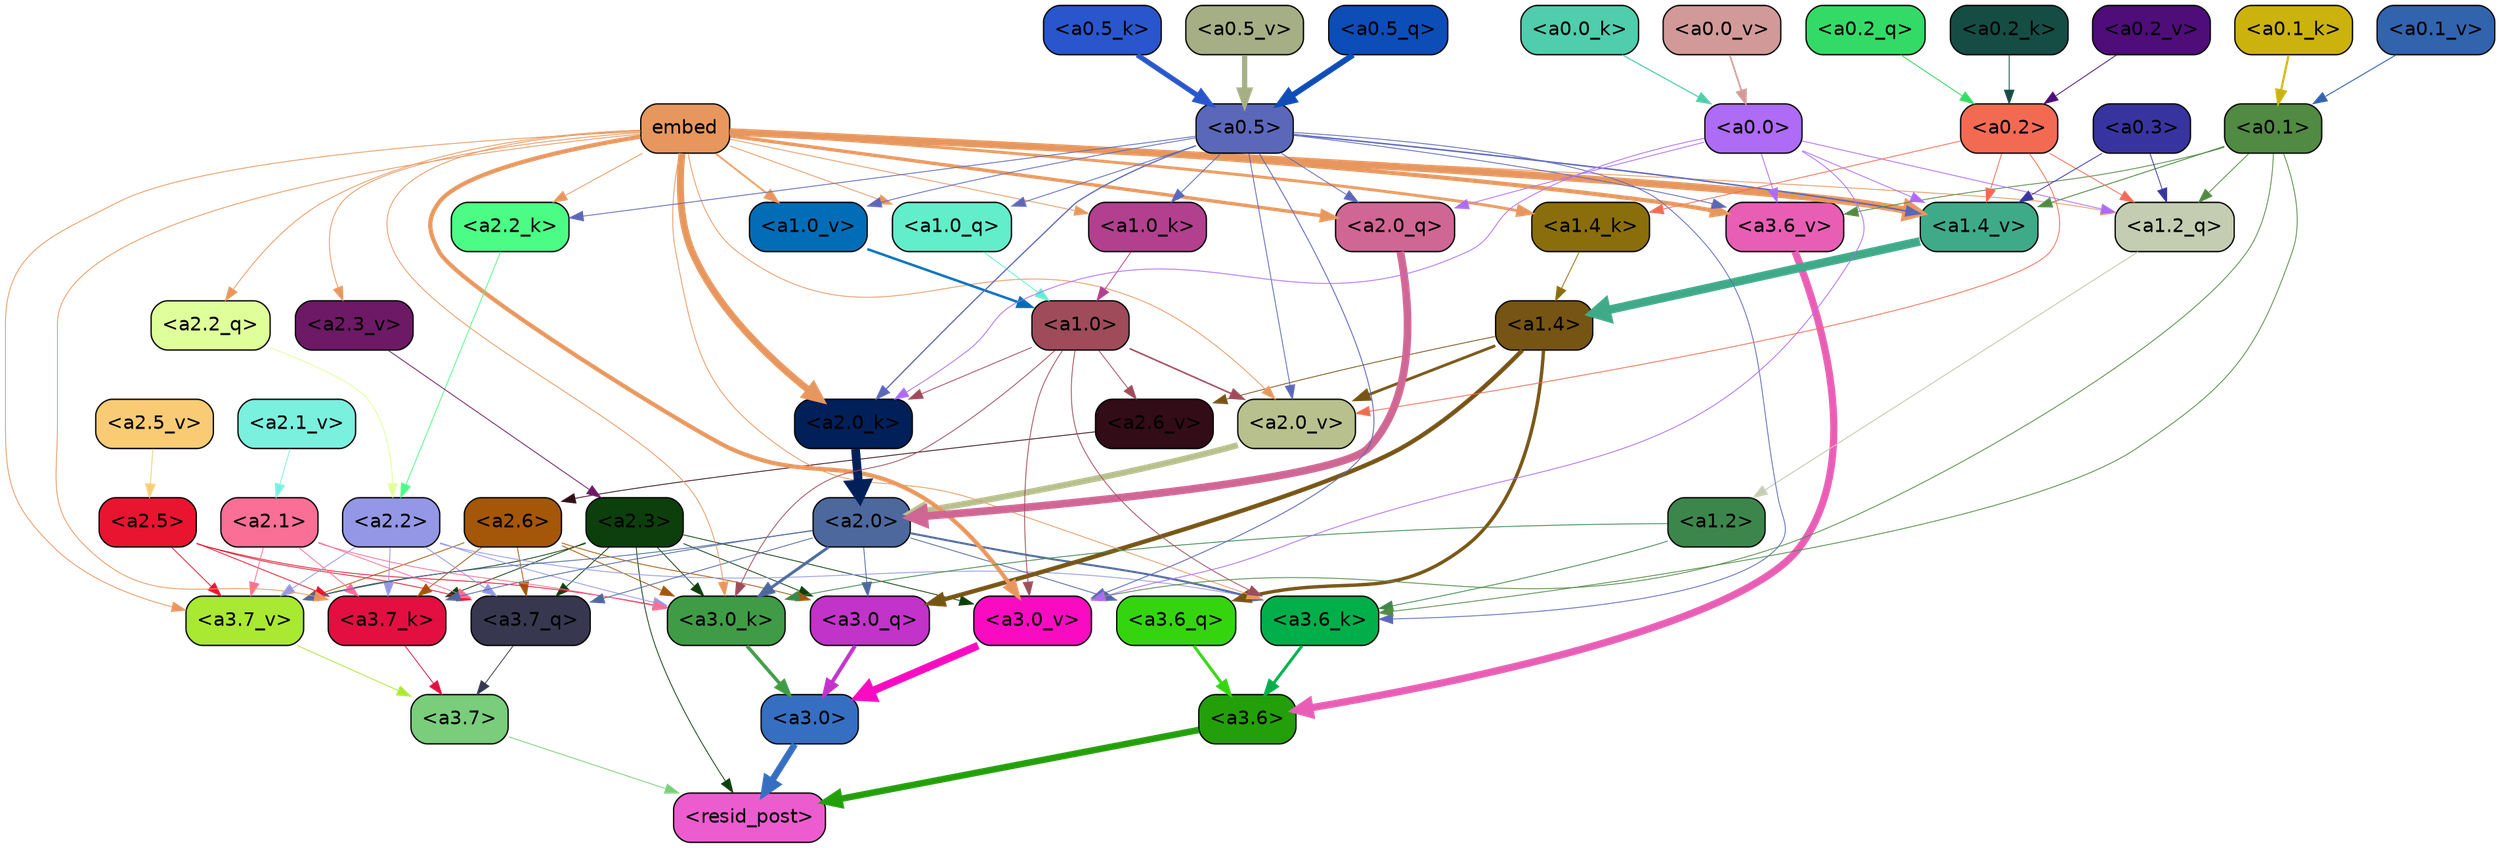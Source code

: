 strict digraph "" {
	graph [bgcolor=transparent,
		layout=dot,
		overlap=false,
		splines=true
	];
	"<a3.7>"	[color=black,
		fillcolor="#79cd7b",
		fontname=Helvetica,
		shape=box,
		style="filled, rounded"];
	"<resid_post>"	[color=black,
		fillcolor="#ec5ccf",
		fontname=Helvetica,
		shape=box,
		style="filled, rounded"];
	"<a3.7>" -> "<resid_post>"	[color="#79cd7b",
		penwidth=0.6];
	"<a3.6>"	[color=black,
		fillcolor="#239f0a",
		fontname=Helvetica,
		shape=box,
		style="filled, rounded"];
	"<a3.6>" -> "<resid_post>"	[color="#239f0a",
		penwidth=4.7534414529800415];
	"<a3.0>"	[color=black,
		fillcolor="#366fc1",
		fontname=Helvetica,
		shape=box,
		style="filled, rounded"];
	"<a3.0>" -> "<resid_post>"	[color="#366fc1",
		penwidth=4.898576855659485];
	"<a2.3>"	[color=black,
		fillcolor="#0d3f0c",
		fontname=Helvetica,
		shape=box,
		style="filled, rounded"];
	"<a2.3>" -> "<resid_post>"	[color="#0d3f0c",
		penwidth=0.6];
	"<a3.7_q>"	[color=black,
		fillcolor="#383750",
		fontname=Helvetica,
		shape=box,
		style="filled, rounded"];
	"<a2.3>" -> "<a3.7_q>"	[color="#0d3f0c",
		penwidth=0.6];
	"<a3.0_q>"	[color=black,
		fillcolor="#c133c9",
		fontname=Helvetica,
		shape=box,
		style="filled, rounded"];
	"<a2.3>" -> "<a3.0_q>"	[color="#0d3f0c",
		penwidth=0.6];
	"<a3.7_k>"	[color=black,
		fillcolor="#e20f40",
		fontname=Helvetica,
		shape=box,
		style="filled, rounded"];
	"<a2.3>" -> "<a3.7_k>"	[color="#0d3f0c",
		penwidth=0.6];
	"<a3.0_k>"	[color=black,
		fillcolor="#409b47",
		fontname=Helvetica,
		shape=box,
		style="filled, rounded"];
	"<a2.3>" -> "<a3.0_k>"	[color="#0d3f0c",
		penwidth=0.6];
	"<a3.7_v>"	[color=black,
		fillcolor="#a9e931",
		fontname=Helvetica,
		shape=box,
		style="filled, rounded"];
	"<a2.3>" -> "<a3.7_v>"	[color="#0d3f0c",
		penwidth=0.6];
	"<a3.0_v>"	[color=black,
		fillcolor="#f90bc1",
		fontname=Helvetica,
		shape=box,
		style="filled, rounded"];
	"<a2.3>" -> "<a3.0_v>"	[color="#0d3f0c",
		penwidth=0.6];
	"<a3.7_q>" -> "<a3.7>"	[color="#383750",
		penwidth=0.6];
	"<a3.6_q>"	[color=black,
		fillcolor="#34d50f",
		fontname=Helvetica,
		shape=box,
		style="filled, rounded"];
	"<a3.6_q>" -> "<a3.6>"	[color="#34d50f",
		penwidth=2.160832464694977];
	"<a3.0_q>" -> "<a3.0>"	[color="#c133c9",
		penwidth=2.870753765106201];
	"<a3.7_k>" -> "<a3.7>"	[color="#e20f40",
		penwidth=0.6];
	"<a3.6_k>"	[color=black,
		fillcolor="#01af4a",
		fontname=Helvetica,
		shape=box,
		style="filled, rounded"];
	"<a3.6_k>" -> "<a3.6>"	[color="#01af4a",
		penwidth=2.13908451795578];
	"<a3.0_k>" -> "<a3.0>"	[color="#409b47",
		penwidth=2.520303964614868];
	"<a3.7_v>" -> "<a3.7>"	[color="#a9e931",
		penwidth=0.6];
	"<a3.6_v>"	[color=black,
		fillcolor="#e85eb5",
		fontname=Helvetica,
		shape=box,
		style="filled, rounded"];
	"<a3.6_v>" -> "<a3.6>"	[color="#e85eb5",
		penwidth=5.297133803367615];
	"<a3.0_v>" -> "<a3.0>"	[color="#f90bc1",
		penwidth=5.680712580680847];
	"<a2.6>"	[color=black,
		fillcolor="#a45609",
		fontname=Helvetica,
		shape=box,
		style="filled, rounded"];
	"<a2.6>" -> "<a3.7_q>"	[color="#a45609",
		penwidth=0.6];
	"<a2.6>" -> "<a3.0_q>"	[color="#a45609",
		penwidth=0.6];
	"<a2.6>" -> "<a3.7_k>"	[color="#a45609",
		penwidth=0.6];
	"<a2.6>" -> "<a3.0_k>"	[color="#a45609",
		penwidth=0.6];
	"<a2.6>" -> "<a3.7_v>"	[color="#a45609",
		penwidth=0.6];
	"<a2.5>"	[color=black,
		fillcolor="#e91430",
		fontname=Helvetica,
		shape=box,
		style="filled, rounded"];
	"<a2.5>" -> "<a3.7_q>"	[color="#e91430",
		penwidth=0.6];
	"<a2.5>" -> "<a3.7_k>"	[color="#e91430",
		penwidth=0.6];
	"<a2.5>" -> "<a3.0_k>"	[color="#e91430",
		penwidth=0.6];
	"<a2.5>" -> "<a3.7_v>"	[color="#e91430",
		penwidth=0.6];
	"<a2.2>"	[color=black,
		fillcolor="#9497e5",
		fontname=Helvetica,
		shape=box,
		style="filled, rounded"];
	"<a2.2>" -> "<a3.7_q>"	[color="#9497e5",
		penwidth=0.6];
	"<a2.2>" -> "<a3.7_k>"	[color="#9497e5",
		penwidth=0.6];
	"<a2.2>" -> "<a3.6_k>"	[color="#9497e5",
		penwidth=0.6];
	"<a2.2>" -> "<a3.0_k>"	[color="#9497e5",
		penwidth=0.6];
	"<a2.2>" -> "<a3.7_v>"	[color="#9497e5",
		penwidth=0.6];
	"<a2.1>"	[color=black,
		fillcolor="#fa6f95",
		fontname=Helvetica,
		shape=box,
		style="filled, rounded"];
	"<a2.1>" -> "<a3.7_q>"	[color="#fa6f95",
		penwidth=0.6];
	"<a2.1>" -> "<a3.7_k>"	[color="#fa6f95",
		penwidth=0.6];
	"<a2.1>" -> "<a3.0_k>"	[color="#fa6f95",
		penwidth=0.6];
	"<a2.1>" -> "<a3.7_v>"	[color="#fa6f95",
		penwidth=0.6];
	"<a2.0>"	[color=black,
		fillcolor="#4d689d",
		fontname=Helvetica,
		shape=box,
		style="filled, rounded"];
	"<a2.0>" -> "<a3.7_q>"	[color="#4d689d",
		penwidth=0.6];
	"<a2.0>" -> "<a3.6_q>"	[color="#4d689d",
		penwidth=0.6];
	"<a2.0>" -> "<a3.0_q>"	[color="#4d689d",
		penwidth=0.6];
	"<a2.0>" -> "<a3.7_k>"	[color="#4d689d",
		penwidth=0.6];
	"<a2.0>" -> "<a3.6_k>"	[color="#4d689d",
		penwidth=1.4855384826660156];
	"<a2.0>" -> "<a3.0_k>"	[color="#4d689d",
		penwidth=2.142689883708954];
	"<a2.0>" -> "<a3.7_v>"	[color="#4d689d",
		penwidth=0.6];
	"<a1.4>"	[color=black,
		fillcolor="#765414",
		fontname=Helvetica,
		shape=box,
		style="filled, rounded"];
	"<a1.4>" -> "<a3.6_q>"	[color="#765414",
		penwidth=2.4767253398895264];
	"<a1.4>" -> "<a3.0_q>"	[color="#765414",
		penwidth=3.192750334739685];
	"<a2.6_v>"	[color=black,
		fillcolor="#320c16",
		fontname=Helvetica,
		shape=box,
		style="filled, rounded"];
	"<a1.4>" -> "<a2.6_v>"	[color="#765414",
		penwidth=0.6];
	"<a2.0_v>"	[color=black,
		fillcolor="#b8c08d",
		fontname=Helvetica,
		shape=box,
		style="filled, rounded"];
	"<a1.4>" -> "<a2.0_v>"	[color="#765414",
		penwidth=2.0349366441369057];
	embed	[color=black,
		fillcolor="#e7975e",
		fontname=Helvetica,
		shape=box,
		style="filled, rounded"];
	embed -> "<a3.7_k>"	[color="#e7975e",
		penwidth=0.6];
	embed -> "<a3.6_k>"	[color="#e7975e",
		penwidth=0.6];
	embed -> "<a3.0_k>"	[color="#e7975e",
		penwidth=0.6015868484973907];
	embed -> "<a3.7_v>"	[color="#e7975e",
		penwidth=0.6];
	embed -> "<a3.6_v>"	[color="#e7975e",
		penwidth=3.067279100418091];
	embed -> "<a3.0_v>"	[color="#e7975e",
		penwidth=3.0891895294189453];
	"<a2.2_q>"	[color=black,
		fillcolor="#dfff9a",
		fontname=Helvetica,
		shape=box,
		style="filled, rounded"];
	embed -> "<a2.2_q>"	[color="#e7975e",
		penwidth=0.6];
	"<a2.0_q>"	[color=black,
		fillcolor="#d06694",
		fontname=Helvetica,
		shape=box,
		style="filled, rounded"];
	embed -> "<a2.0_q>"	[color="#e7975e",
		penwidth=2.482962191104889];
	"<a2.2_k>"	[color=black,
		fillcolor="#4bfd85",
		fontname=Helvetica,
		shape=box,
		style="filled, rounded"];
	embed -> "<a2.2_k>"	[color="#e7975e",
		penwidth=0.6];
	"<a2.0_k>"	[color=black,
		fillcolor="#011f59",
		fontname=Helvetica,
		shape=box,
		style="filled, rounded"];
	embed -> "<a2.0_k>"	[color="#e7975e",
		penwidth=5.09069561958313];
	"<a2.3_v>"	[color=black,
		fillcolor="#6d1966",
		fontname=Helvetica,
		shape=box,
		style="filled, rounded"];
	embed -> "<a2.3_v>"	[color="#e7975e",
		penwidth=0.6];
	embed -> "<a2.0_v>"	[color="#e7975e",
		penwidth=0.6];
	"<a1.2_q>"	[color=black,
		fillcolor="#c4cdb2",
		fontname=Helvetica,
		shape=box,
		style="filled, rounded"];
	embed -> "<a1.2_q>"	[color="#e7975e",
		penwidth=0.6];
	"<a1.0_q>"	[color=black,
		fillcolor="#62eecb",
		fontname=Helvetica,
		shape=box,
		style="filled, rounded"];
	embed -> "<a1.0_q>"	[color="#e7975e",
		penwidth=0.6];
	"<a1.4_k>"	[color=black,
		fillcolor="#8b6e0c",
		fontname=Helvetica,
		shape=box,
		style="filled, rounded"];
	embed -> "<a1.4_k>"	[color="#e7975e",
		penwidth=2.0865602493286133];
	"<a1.0_k>"	[color=black,
		fillcolor="#b2408e",
		fontname=Helvetica,
		shape=box,
		style="filled, rounded"];
	embed -> "<a1.0_k>"	[color="#e7975e",
		penwidth=0.6];
	"<a1.4_v>"	[color=black,
		fillcolor="#3faa88",
		fontname=Helvetica,
		shape=box,
		style="filled, rounded"];
	embed -> "<a1.4_v>"	[color="#e7975e",
		penwidth=5.391523122787476];
	"<a1.0_v>"	[color=black,
		fillcolor="#026db7",
		fontname=Helvetica,
		shape=box,
		style="filled, rounded"];
	embed -> "<a1.0_v>"	[color="#e7975e",
		penwidth=1.2820317149162292];
	"<a1.2>"	[color=black,
		fillcolor="#3c864c",
		fontname=Helvetica,
		shape=box,
		style="filled, rounded"];
	"<a1.2>" -> "<a3.6_k>"	[color="#3c864c",
		penwidth=0.6];
	"<a1.2>" -> "<a3.0_k>"	[color="#3c864c",
		penwidth=0.6];
	"<a1.0>"	[color=black,
		fillcolor="#9f4b5a",
		fontname=Helvetica,
		shape=box,
		style="filled, rounded"];
	"<a1.0>" -> "<a3.6_k>"	[color="#9f4b5a",
		penwidth=0.6];
	"<a1.0>" -> "<a3.0_k>"	[color="#9f4b5a",
		penwidth=0.6];
	"<a1.0>" -> "<a3.0_v>"	[color="#9f4b5a",
		penwidth=0.6];
	"<a1.0>" -> "<a2.0_k>"	[color="#9f4b5a",
		penwidth=0.6];
	"<a1.0>" -> "<a2.6_v>"	[color="#9f4b5a",
		penwidth=0.6];
	"<a1.0>" -> "<a2.0_v>"	[color="#9f4b5a",
		penwidth=1.1342760920524597];
	"<a0.5>"	[color=black,
		fillcolor="#5b67b8",
		fontname=Helvetica,
		shape=box,
		style="filled, rounded"];
	"<a0.5>" -> "<a3.6_k>"	[color="#5b67b8",
		penwidth=0.6];
	"<a0.5>" -> "<a3.6_v>"	[color="#5b67b8",
		penwidth=0.6];
	"<a0.5>" -> "<a3.0_v>"	[color="#5b67b8",
		penwidth=0.6549575447570533];
	"<a0.5>" -> "<a2.0_q>"	[color="#5b67b8",
		penwidth=0.6];
	"<a0.5>" -> "<a2.2_k>"	[color="#5b67b8",
		penwidth=0.6];
	"<a0.5>" -> "<a2.0_k>"	[color="#5b67b8",
		penwidth=0.8980485796928406];
	"<a0.5>" -> "<a2.0_v>"	[color="#5b67b8",
		penwidth=0.6];
	"<a0.5>" -> "<a1.0_q>"	[color="#5b67b8",
		penwidth=0.6];
	"<a0.5>" -> "<a1.0_k>"	[color="#5b67b8",
		penwidth=0.6];
	"<a0.5>" -> "<a1.4_v>"	[color="#5b67b8",
		penwidth=1.060444712638855];
	"<a0.5>" -> "<a1.0_v>"	[color="#5b67b8",
		penwidth=0.6];
	"<a0.1>"	[color=black,
		fillcolor="#518a42",
		fontname=Helvetica,
		shape=box,
		style="filled, rounded"];
	"<a0.1>" -> "<a3.6_k>"	[color="#518a42",
		penwidth=0.6];
	"<a0.1>" -> "<a3.6_v>"	[color="#518a42",
		penwidth=0.6];
	"<a0.1>" -> "<a3.0_v>"	[color="#518a42",
		penwidth=0.6];
	"<a0.1>" -> "<a1.2_q>"	[color="#518a42",
		penwidth=0.6];
	"<a0.1>" -> "<a1.4_v>"	[color="#518a42",
		penwidth=0.6688870191574097];
	"<a0.0>"	[color=black,
		fillcolor="#ae6bf5",
		fontname=Helvetica,
		shape=box,
		style="filled, rounded"];
	"<a0.0>" -> "<a3.6_v>"	[color="#ae6bf5",
		penwidth=0.6];
	"<a0.0>" -> "<a3.0_v>"	[color="#ae6bf5",
		penwidth=0.6];
	"<a0.0>" -> "<a2.0_q>"	[color="#ae6bf5",
		penwidth=0.6];
	"<a0.0>" -> "<a2.0_k>"	[color="#ae6bf5",
		penwidth=0.6];
	"<a0.0>" -> "<a1.2_q>"	[color="#ae6bf5",
		penwidth=0.6];
	"<a0.0>" -> "<a1.4_v>"	[color="#ae6bf5",
		penwidth=0.6];
	"<a2.2_q>" -> "<a2.2>"	[color="#dfff9a",
		penwidth=0.6];
	"<a2.0_q>" -> "<a2.0>"	[color="#d06694",
		penwidth=5.653985500335693];
	"<a2.2_k>" -> "<a2.2>"	[color="#4bfd85",
		penwidth=0.6];
	"<a2.0_k>" -> "<a2.0>"	[color="#011f59",
		penwidth=6.397904872894287];
	"<a2.6_v>" -> "<a2.6>"	[color="#320c16",
		penwidth=0.6];
	"<a2.5_v>"	[color=black,
		fillcolor="#f9cb74",
		fontname=Helvetica,
		shape=box,
		style="filled, rounded"];
	"<a2.5_v>" -> "<a2.5>"	[color="#f9cb74",
		penwidth=0.6];
	"<a2.3_v>" -> "<a2.3>"	[color="#6d1966",
		penwidth=0.6];
	"<a2.1_v>"	[color=black,
		fillcolor="#7af0df",
		fontname=Helvetica,
		shape=box,
		style="filled, rounded"];
	"<a2.1_v>" -> "<a2.1>"	[color="#7af0df",
		penwidth=0.6];
	"<a2.0_v>" -> "<a2.0>"	[color="#b8c08d",
		penwidth=4.48047137260437];
	"<a0.2>"	[color=black,
		fillcolor="#f36a53",
		fontname=Helvetica,
		shape=box,
		style="filled, rounded"];
	"<a0.2>" -> "<a2.0_v>"	[color="#f36a53",
		penwidth=0.6];
	"<a0.2>" -> "<a1.2_q>"	[color="#f36a53",
		penwidth=0.6];
	"<a0.2>" -> "<a1.4_k>"	[color="#f36a53",
		penwidth=0.6];
	"<a0.2>" -> "<a1.4_v>"	[color="#f36a53",
		penwidth=0.6];
	"<a1.2_q>" -> "<a1.2>"	[color="#c4cdb2",
		penwidth=0.702675461769104];
	"<a1.0_q>" -> "<a1.0>"	[color="#62eecb",
		penwidth=0.6];
	"<a1.4_k>" -> "<a1.4>"	[color="#8b6e0c",
		penwidth=0.6];
	"<a1.0_k>" -> "<a1.0>"	[color="#b2408e",
		penwidth=0.6];
	"<a1.4_v>" -> "<a1.4>"	[color="#3faa88",
		penwidth=6.273579955101013];
	"<a1.0_v>" -> "<a1.0>"	[color="#026db7",
		penwidth=1.7821020036935806];
	"<a0.3>"	[color=black,
		fillcolor="#37349f",
		fontname=Helvetica,
		shape=box,
		style="filled, rounded"];
	"<a0.3>" -> "<a1.2_q>"	[color="#37349f",
		penwidth=0.6];
	"<a0.3>" -> "<a1.4_v>"	[color="#37349f",
		penwidth=0.6];
	"<a0.5_q>"	[color=black,
		fillcolor="#0c4db8",
		fontname=Helvetica,
		shape=box,
		style="filled, rounded"];
	"<a0.5_q>" -> "<a0.5>"	[color="#0c4db8",
		penwidth=4.261124700307846];
	"<a0.2_q>"	[color=black,
		fillcolor="#33db66",
		fontname=Helvetica,
		shape=box,
		style="filled, rounded"];
	"<a0.2_q>" -> "<a0.2>"	[color="#33db66",
		penwidth=0.68086838722229];
	"<a0.5_k>"	[color=black,
		fillcolor="#2956cc",
		fontname=Helvetica,
		shape=box,
		style="filled, rounded"];
	"<a0.5_k>" -> "<a0.5>"	[color="#2956cc",
		penwidth=3.774221658706665];
	"<a0.2_k>"	[color=black,
		fillcolor="#154d44",
		fontname=Helvetica,
		shape=box,
		style="filled, rounded"];
	"<a0.2_k>" -> "<a0.2>"	[color="#154d44",
		penwidth=0.6];
	"<a0.1_k>"	[color=black,
		fillcolor="#ccb20c",
		fontname=Helvetica,
		shape=box,
		style="filled, rounded"];
	"<a0.1_k>" -> "<a0.1>"	[color="#ccb20c",
		penwidth=1.5772395133972168];
	"<a0.0_k>"	[color=black,
		fillcolor="#50cdad",
		fontname=Helvetica,
		shape=box,
		style="filled, rounded"];
	"<a0.0_k>" -> "<a0.0>"	[color="#50cdad",
		penwidth=0.8415243625640869];
	"<a0.5_v>"	[color=black,
		fillcolor="#a5ae85",
		fontname=Helvetica,
		shape=box,
		style="filled, rounded"];
	"<a0.5_v>" -> "<a0.5>"	[color="#a5ae85",
		penwidth=3.851448491215706];
	"<a0.2_v>"	[color=black,
		fillcolor="#4e0d79",
		fontname=Helvetica,
		shape=box,
		style="filled, rounded"];
	"<a0.2_v>" -> "<a0.2>"	[color="#4e0d79",
		penwidth=0.6];
	"<a0.1_v>"	[color=black,
		fillcolor="#3263ad",
		fontname=Helvetica,
		shape=box,
		style="filled, rounded"];
	"<a0.1_v>" -> "<a0.1>"	[color="#3263ad",
		penwidth=0.7046854496002197];
	"<a0.0_v>"	[color=black,
		fillcolor="#d19a99",
		fontname=Helvetica,
		shape=box,
		style="filled, rounded"];
	"<a0.0_v>" -> "<a0.0>"	[color="#d19a99",
		penwidth=1.2174623012542725];
}
